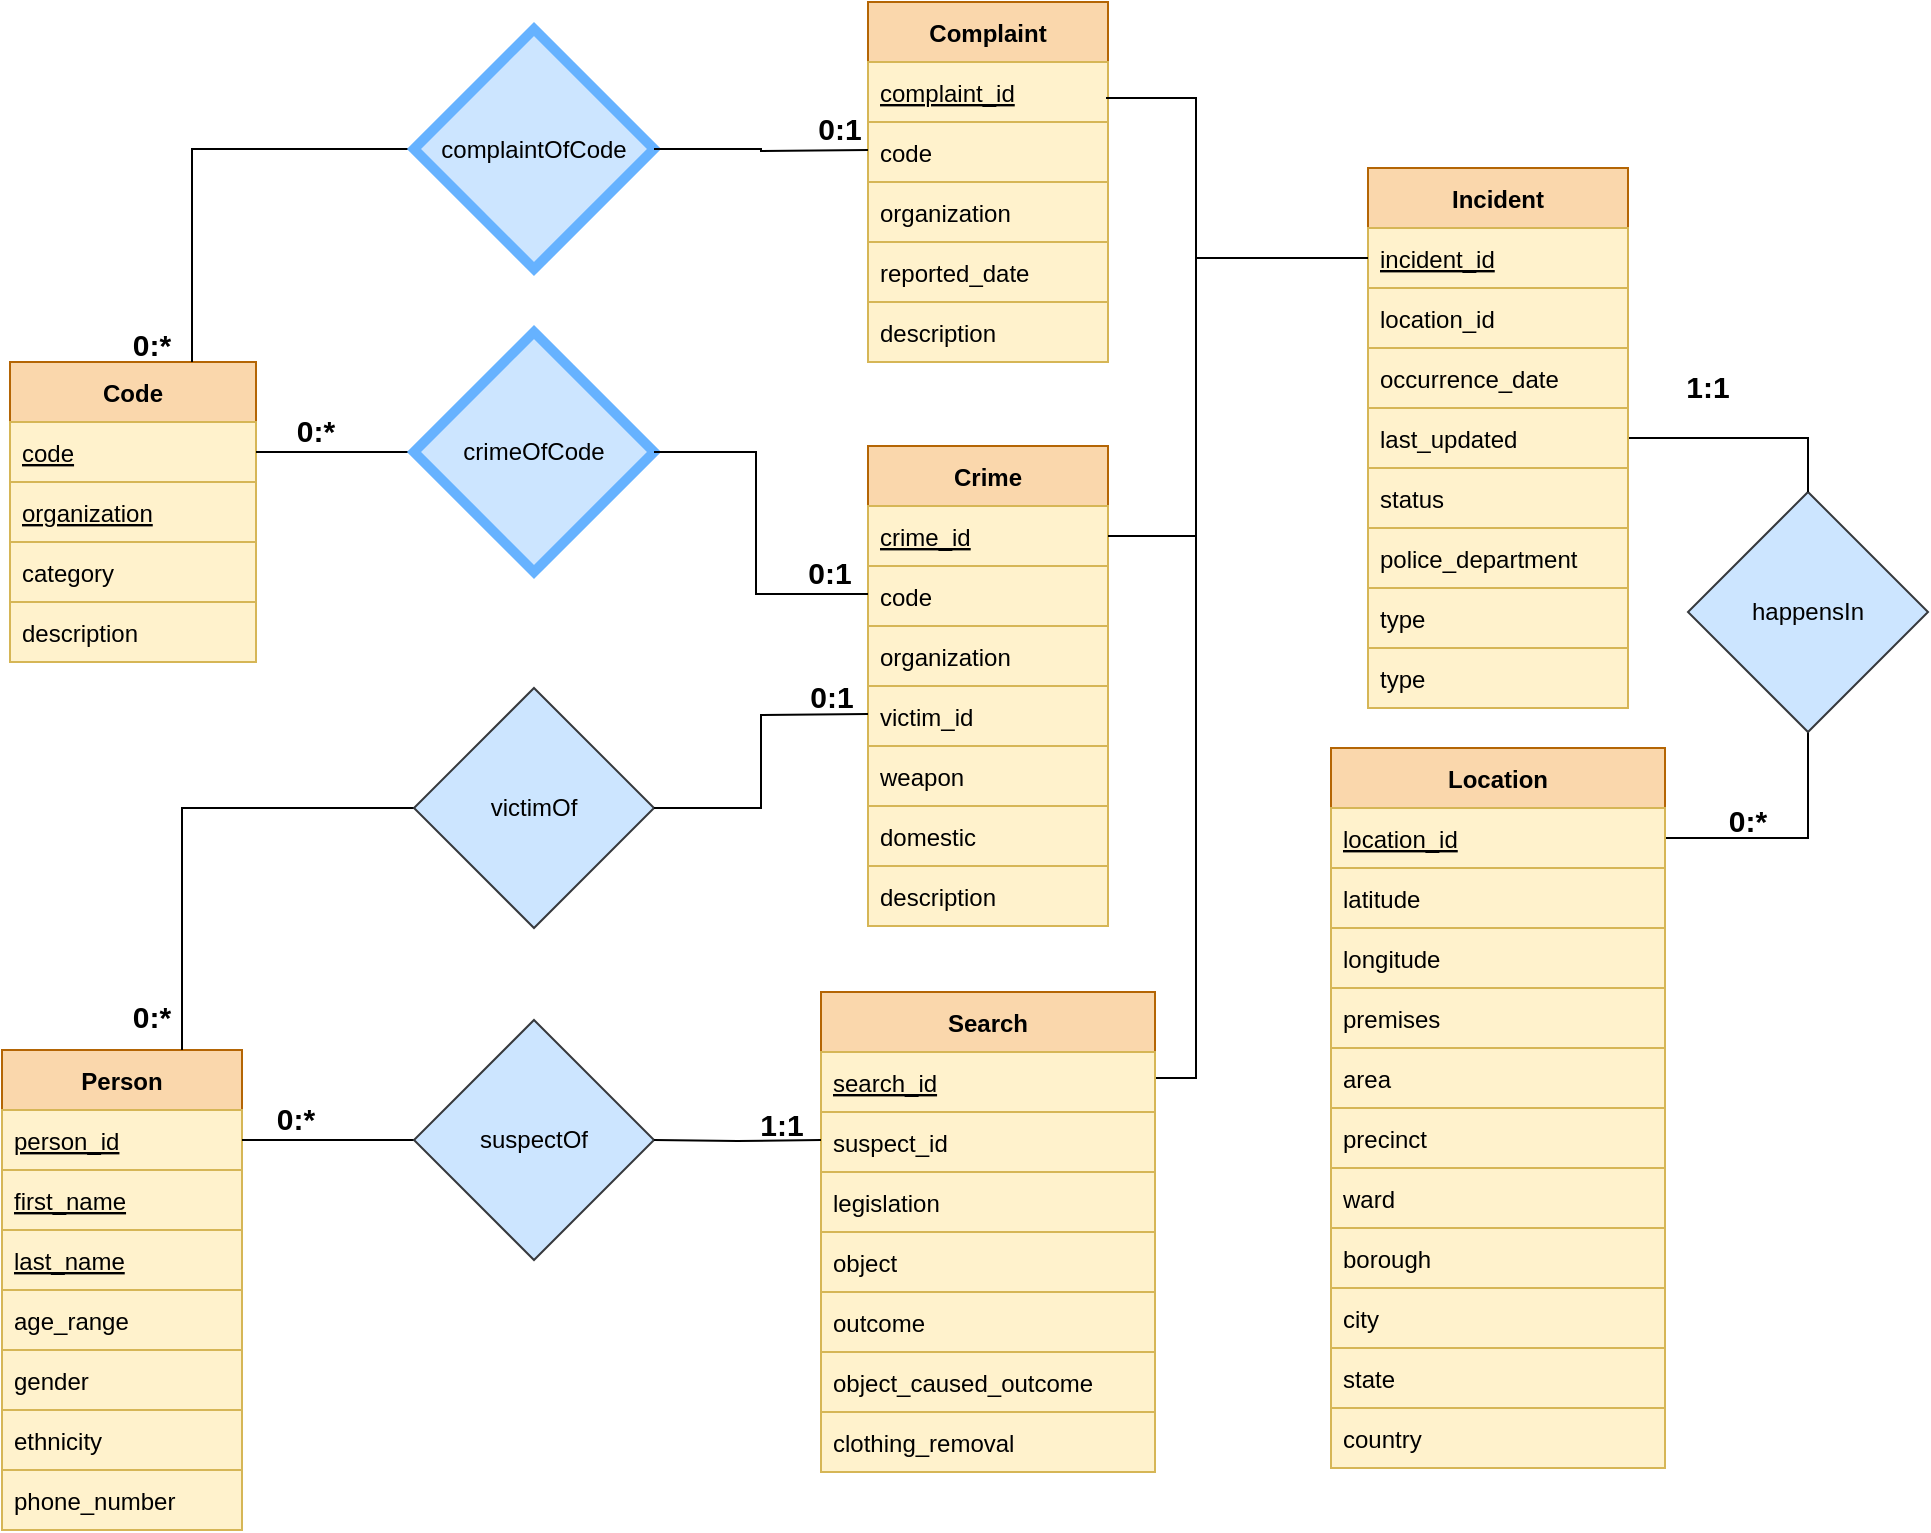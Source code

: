 <mxfile version="16.0.0" type="device"><diagram id="vb5jYxPmQHz-0-leLHr-" name="Page-1"><mxGraphModel dx="1038" dy="547" grid="1" gridSize="10" guides="1" tooltips="1" connect="1" arrows="1" fold="1" page="1" pageScale="1" pageWidth="1169" pageHeight="827" math="0" shadow="0"><root><mxCell id="0"/><mxCell id="1" parent="0"/><mxCell id="H0O4W8BxZUsHjyPCR3iy-41" style="edgeStyle=orthogonalEdgeStyle;rounded=0;orthogonalLoop=1;jettySize=auto;html=1;exitX=0.5;exitY=1;exitDx=0;exitDy=0;entryX=1;entryY=0.5;entryDx=0;entryDy=0;endArrow=none;endFill=0;" parent="1" source="87NSv3tAJS0nTnmkow10-10" target="H0O4W8BxZUsHjyPCR3iy-13" edge="1"><mxGeometry relative="1" as="geometry"/></mxCell><mxCell id="87NSv3tAJS0nTnmkow10-10" value="happensIn" style="rhombus;whiteSpace=wrap;html=1;rounded=0;fillColor=#cce5ff;strokeColor=#36393d;" parent="1" vertex="1"><mxGeometry x="946" y="277" width="120" height="120" as="geometry"/></mxCell><mxCell id="87NSv3tAJS0nTnmkow10-31" value="Crime" style="swimlane;fontStyle=1;childLayout=stackLayout;horizontal=1;startSize=30;horizontalStack=0;resizeParent=1;resizeParentMax=0;resizeLast=0;collapsible=1;marginBottom=0;fillColor=#fad7ac;strokeColor=#b46504;" parent="1" vertex="1"><mxGeometry x="536" y="254" width="120" height="240" as="geometry"/></mxCell><mxCell id="87NSv3tAJS0nTnmkow10-32" value="crime_id" style="text;strokeColor=#d6b656;fillColor=#fff2cc;align=left;verticalAlign=middle;spacingLeft=4;spacingRight=4;overflow=hidden;points=[[0,0.5],[1,0.5]];portConstraint=eastwest;rotatable=0;fontStyle=4" parent="87NSv3tAJS0nTnmkow10-31" vertex="1"><mxGeometry y="30" width="120" height="30" as="geometry"/></mxCell><mxCell id="87NSv3tAJS0nTnmkow10-33" value="code" style="text;strokeColor=#d6b656;fillColor=#fff2cc;align=left;verticalAlign=middle;spacingLeft=4;spacingRight=4;overflow=hidden;points=[[0,0.5],[1,0.5]];portConstraint=eastwest;rotatable=0;fontStyle=0" parent="87NSv3tAJS0nTnmkow10-31" vertex="1"><mxGeometry y="60" width="120" height="30" as="geometry"/></mxCell><mxCell id="n7VRWkgAgvtae136KLdZ-2" value="organization" style="text;strokeColor=#d6b656;fillColor=#fff2cc;align=left;verticalAlign=middle;spacingLeft=4;spacingRight=4;overflow=hidden;points=[[0,0.5],[1,0.5]];portConstraint=eastwest;rotatable=0;fontStyle=0" parent="87NSv3tAJS0nTnmkow10-31" vertex="1"><mxGeometry y="90" width="120" height="30" as="geometry"/></mxCell><mxCell id="87NSv3tAJS0nTnmkow10-34" value="victim_id" style="text;strokeColor=#d6b656;fillColor=#fff2cc;align=left;verticalAlign=middle;spacingLeft=4;spacingRight=4;overflow=hidden;points=[[0,0.5],[1,0.5]];portConstraint=eastwest;rotatable=0;fontStyle=0" parent="87NSv3tAJS0nTnmkow10-31" vertex="1"><mxGeometry y="120" width="120" height="30" as="geometry"/></mxCell><mxCell id="rRqk9w-vWouzv0Gj5orZ-2" value="weapon" style="text;strokeColor=#d6b656;fillColor=#fff2cc;align=left;verticalAlign=middle;spacingLeft=4;spacingRight=4;overflow=hidden;points=[[0,0.5],[1,0.5]];portConstraint=eastwest;rotatable=0;fontStyle=0" parent="87NSv3tAJS0nTnmkow10-31" vertex="1"><mxGeometry y="150" width="120" height="30" as="geometry"/></mxCell><mxCell id="pwvUYlcbxcuI8w7uKRuM-8" value="domestic" style="text;strokeColor=#d6b656;fillColor=#fff2cc;align=left;verticalAlign=middle;spacingLeft=4;spacingRight=4;overflow=hidden;points=[[0,0.5],[1,0.5]];portConstraint=eastwest;rotatable=0;fontStyle=0" vertex="1" parent="87NSv3tAJS0nTnmkow10-31"><mxGeometry y="180" width="120" height="30" as="geometry"/></mxCell><mxCell id="87NSv3tAJS0nTnmkow10-66" value="description" style="text;strokeColor=#d6b656;fillColor=#fff2cc;align=left;verticalAlign=middle;spacingLeft=4;spacingRight=4;overflow=hidden;points=[[0,0.5],[1,0.5]];portConstraint=eastwest;rotatable=0;fontStyle=0" parent="87NSv3tAJS0nTnmkow10-31" vertex="1"><mxGeometry y="210" width="120" height="30" as="geometry"/></mxCell><mxCell id="H0O4W8BxZUsHjyPCR3iy-40" style="edgeStyle=orthogonalEdgeStyle;rounded=0;orthogonalLoop=1;jettySize=auto;html=1;exitX=1;exitY=0.5;exitDx=0;exitDy=0;entryX=0.5;entryY=0;entryDx=0;entryDy=0;endArrow=none;endFill=0;" parent="1" source="87NSv3tAJS0nTnmkow10-36" target="87NSv3tAJS0nTnmkow10-10" edge="1"><mxGeometry relative="1" as="geometry"/></mxCell><mxCell id="87NSv3tAJS0nTnmkow10-36" value="Incident" style="swimlane;fontStyle=1;childLayout=stackLayout;horizontal=1;startSize=30;horizontalStack=0;resizeParent=1;resizeParentMax=0;resizeLast=0;collapsible=1;marginBottom=0;fillColor=#fad7ac;strokeColor=#b46504;" parent="1" vertex="1"><mxGeometry x="786" y="115" width="130" height="270" as="geometry"/></mxCell><mxCell id="87NSv3tAJS0nTnmkow10-37" value="incident_id" style="text;strokeColor=#d6b656;fillColor=#fff2cc;align=left;verticalAlign=middle;spacingLeft=4;spacingRight=4;overflow=hidden;points=[[0,0.5],[1,0.5]];portConstraint=eastwest;rotatable=0;fontStyle=4" parent="87NSv3tAJS0nTnmkow10-36" vertex="1"><mxGeometry y="30" width="130" height="30" as="geometry"/></mxCell><mxCell id="87NSv3tAJS0nTnmkow10-38" value="location_id" style="text;strokeColor=#d6b656;fillColor=#fff2cc;align=left;verticalAlign=middle;spacingLeft=4;spacingRight=4;overflow=hidden;points=[[0,0.5],[1,0.5]];portConstraint=eastwest;rotatable=0;" parent="87NSv3tAJS0nTnmkow10-36" vertex="1"><mxGeometry y="60" width="130" height="30" as="geometry"/></mxCell><mxCell id="87NSv3tAJS0nTnmkow10-39" value="occurrence_date" style="text;strokeColor=#d6b656;fillColor=#fff2cc;align=left;verticalAlign=middle;spacingLeft=4;spacingRight=4;overflow=hidden;points=[[0,0.5],[1,0.5]];portConstraint=eastwest;rotatable=0;" parent="87NSv3tAJS0nTnmkow10-36" vertex="1"><mxGeometry y="90" width="130" height="30" as="geometry"/></mxCell><mxCell id="pwvUYlcbxcuI8w7uKRuM-3" value="last_updated" style="text;strokeColor=#d6b656;fillColor=#fff2cc;align=left;verticalAlign=middle;spacingLeft=4;spacingRight=4;overflow=hidden;points=[[0,0.5],[1,0.5]];portConstraint=eastwest;rotatable=0;" vertex="1" parent="87NSv3tAJS0nTnmkow10-36"><mxGeometry y="120" width="130" height="30" as="geometry"/></mxCell><mxCell id="pwvUYlcbxcuI8w7uKRuM-2" value="status" style="text;strokeColor=#d6b656;fillColor=#fff2cc;align=left;verticalAlign=middle;spacingLeft=4;spacingRight=4;overflow=hidden;points=[[0,0.5],[1,0.5]];portConstraint=eastwest;rotatable=0;" vertex="1" parent="87NSv3tAJS0nTnmkow10-36"><mxGeometry y="150" width="130" height="30" as="geometry"/></mxCell><mxCell id="pwvUYlcbxcuI8w7uKRuM-1" value="police_department" style="text;strokeColor=#d6b656;fillColor=#fff2cc;align=left;verticalAlign=middle;spacingLeft=4;spacingRight=4;overflow=hidden;points=[[0,0.5],[1,0.5]];portConstraint=eastwest;rotatable=0;" vertex="1" parent="87NSv3tAJS0nTnmkow10-36"><mxGeometry y="180" width="130" height="30" as="geometry"/></mxCell><mxCell id="pwvUYlcbxcuI8w7uKRuM-13" value="type" style="text;strokeColor=#d6b656;fillColor=#fff2cc;align=left;verticalAlign=middle;spacingLeft=4;spacingRight=4;overflow=hidden;points=[[0,0.5],[1,0.5]];portConstraint=eastwest;rotatable=0;" vertex="1" parent="87NSv3tAJS0nTnmkow10-36"><mxGeometry y="210" width="130" height="30" as="geometry"/></mxCell><mxCell id="87NSv3tAJS0nTnmkow10-40" value="type" style="text;strokeColor=#d6b656;fillColor=#fff2cc;align=left;verticalAlign=middle;spacingLeft=4;spacingRight=4;overflow=hidden;points=[[0,0.5],[1,0.5]];portConstraint=eastwest;rotatable=0;" parent="87NSv3tAJS0nTnmkow10-36" vertex="1"><mxGeometry y="240" width="130" height="30" as="geometry"/></mxCell><mxCell id="87NSv3tAJS0nTnmkow10-49" value="1:1" style="text;html=1;strokeColor=none;fillColor=none;align=center;verticalAlign=middle;whiteSpace=wrap;rounded=0;fontSize=15;fontStyle=1" parent="1" vertex="1"><mxGeometry x="936" y="214" width="40" height="19" as="geometry"/></mxCell><mxCell id="87NSv3tAJS0nTnmkow10-69" value="Complaint" style="swimlane;fontStyle=1;childLayout=stackLayout;horizontal=1;startSize=30;horizontalStack=0;resizeParent=1;resizeParentMax=0;resizeLast=0;collapsible=1;marginBottom=0;fillColor=#fad7ac;strokeColor=#b46504;" parent="1" vertex="1"><mxGeometry x="536" y="32" width="120" height="180" as="geometry"/></mxCell><mxCell id="87NSv3tAJS0nTnmkow10-70" value="complaint_id" style="text;strokeColor=#d6b656;fillColor=#fff2cc;align=left;verticalAlign=middle;spacingLeft=4;spacingRight=4;overflow=hidden;points=[[0,0.5],[1,0.5]];portConstraint=eastwest;rotatable=0;fontStyle=4" parent="87NSv3tAJS0nTnmkow10-69" vertex="1"><mxGeometry y="30" width="120" height="30" as="geometry"/></mxCell><mxCell id="87NSv3tAJS0nTnmkow10-71" value="code" style="text;strokeColor=#d6b656;fillColor=#fff2cc;align=left;verticalAlign=middle;spacingLeft=4;spacingRight=4;overflow=hidden;points=[[0,0.5],[1,0.5]];portConstraint=eastwest;rotatable=0;fontStyle=0" parent="87NSv3tAJS0nTnmkow10-69" vertex="1"><mxGeometry y="60" width="120" height="30" as="geometry"/></mxCell><mxCell id="n7VRWkgAgvtae136KLdZ-1" value="organization" style="text;strokeColor=#d6b656;fillColor=#fff2cc;align=left;verticalAlign=middle;spacingLeft=4;spacingRight=4;overflow=hidden;points=[[0,0.5],[1,0.5]];portConstraint=eastwest;rotatable=0;fontStyle=0" parent="87NSv3tAJS0nTnmkow10-69" vertex="1"><mxGeometry y="90" width="120" height="30" as="geometry"/></mxCell><mxCell id="H0O4W8BxZUsHjyPCR3iy-1" value="reported_date" style="text;strokeColor=#d6b656;fillColor=#fff2cc;align=left;verticalAlign=middle;spacingLeft=4;spacingRight=4;overflow=hidden;points=[[0,0.5],[1,0.5]];portConstraint=eastwest;rotatable=0;fontStyle=0" parent="87NSv3tAJS0nTnmkow10-69" vertex="1"><mxGeometry y="120" width="120" height="30" as="geometry"/></mxCell><mxCell id="87NSv3tAJS0nTnmkow10-73" value="description" style="text;strokeColor=#d6b656;fillColor=#fff2cc;align=left;verticalAlign=middle;spacingLeft=4;spacingRight=4;overflow=hidden;points=[[0,0.5],[1,0.5]];portConstraint=eastwest;rotatable=0;fontStyle=0" parent="87NSv3tAJS0nTnmkow10-69" vertex="1"><mxGeometry y="150" width="120" height="30" as="geometry"/></mxCell><mxCell id="87NSv3tAJS0nTnmkow10-74" value="Search" style="swimlane;fontStyle=1;childLayout=stackLayout;horizontal=1;startSize=30;horizontalStack=0;resizeParent=1;resizeParentMax=0;resizeLast=0;collapsible=1;marginBottom=0;fillColor=#fad7ac;strokeColor=#b46504;" parent="1" vertex="1"><mxGeometry x="512.5" y="527" width="167" height="240" as="geometry"/></mxCell><mxCell id="87NSv3tAJS0nTnmkow10-75" value="search_id" style="text;strokeColor=#d6b656;fillColor=#fff2cc;align=left;verticalAlign=middle;spacingLeft=4;spacingRight=4;overflow=hidden;points=[[0,0.5],[1,0.5]];portConstraint=eastwest;rotatable=0;fontStyle=4" parent="87NSv3tAJS0nTnmkow10-74" vertex="1"><mxGeometry y="30" width="167" height="30" as="geometry"/></mxCell><mxCell id="87NSv3tAJS0nTnmkow10-76" value="suspect_id" style="text;strokeColor=#d6b656;fillColor=#fff2cc;align=left;verticalAlign=middle;spacingLeft=4;spacingRight=4;overflow=hidden;points=[[0,0.5],[1,0.5]];portConstraint=eastwest;rotatable=0;fontStyle=0" parent="87NSv3tAJS0nTnmkow10-74" vertex="1"><mxGeometry y="60" width="167" height="30" as="geometry"/></mxCell><mxCell id="87NSv3tAJS0nTnmkow10-77" value="legislation" style="text;strokeColor=#d6b656;fillColor=#fff2cc;align=left;verticalAlign=middle;spacingLeft=4;spacingRight=4;overflow=hidden;points=[[0,0.5],[1,0.5]];portConstraint=eastwest;rotatable=0;fontStyle=0" parent="87NSv3tAJS0nTnmkow10-74" vertex="1"><mxGeometry y="90" width="167" height="30" as="geometry"/></mxCell><mxCell id="87NSv3tAJS0nTnmkow10-78" value="object" style="text;strokeColor=#d6b656;fillColor=#fff2cc;align=left;verticalAlign=middle;spacingLeft=4;spacingRight=4;overflow=hidden;points=[[0,0.5],[1,0.5]];portConstraint=eastwest;rotatable=0;fontStyle=0" parent="87NSv3tAJS0nTnmkow10-74" vertex="1"><mxGeometry y="120" width="167" height="30" as="geometry"/></mxCell><mxCell id="87NSv3tAJS0nTnmkow10-79" value="outcome" style="text;strokeColor=#d6b656;fillColor=#fff2cc;align=left;verticalAlign=middle;spacingLeft=4;spacingRight=4;overflow=hidden;points=[[0,0.5],[1,0.5]];portConstraint=eastwest;rotatable=0;fontStyle=0" parent="87NSv3tAJS0nTnmkow10-74" vertex="1"><mxGeometry y="150" width="167" height="30" as="geometry"/></mxCell><mxCell id="87NSv3tAJS0nTnmkow10-80" value="object_caused_outcome" style="text;strokeColor=#d6b656;fillColor=#fff2cc;align=left;verticalAlign=middle;spacingLeft=4;spacingRight=4;overflow=hidden;points=[[0,0.5],[1,0.5]];portConstraint=eastwest;rotatable=0;fontStyle=0" parent="87NSv3tAJS0nTnmkow10-74" vertex="1"><mxGeometry y="180" width="167" height="30" as="geometry"/></mxCell><mxCell id="87NSv3tAJS0nTnmkow10-81" value="clothing_removal" style="text;strokeColor=#d6b656;fillColor=#fff2cc;align=left;verticalAlign=middle;spacingLeft=4;spacingRight=4;overflow=hidden;points=[[0,0.5],[1,0.5]];portConstraint=eastwest;rotatable=0;fontStyle=0" parent="87NSv3tAJS0nTnmkow10-74" vertex="1"><mxGeometry y="210" width="167" height="30" as="geometry"/></mxCell><mxCell id="H0O4W8BxZUsHjyPCR3iy-2" value="Person" style="swimlane;fontStyle=1;childLayout=stackLayout;horizontal=1;startSize=30;horizontalStack=0;resizeParent=1;resizeParentMax=0;resizeLast=0;collapsible=1;marginBottom=0;fillColor=#fad7ac;strokeColor=#b46504;" parent="1" vertex="1"><mxGeometry x="103" y="556" width="120" height="240" as="geometry"/></mxCell><mxCell id="H0O4W8BxZUsHjyPCR3iy-3" value="person_id" style="text;strokeColor=#d6b656;fillColor=#fff2cc;align=left;verticalAlign=middle;spacingLeft=4;spacingRight=4;overflow=hidden;points=[[0,0.5],[1,0.5]];portConstraint=eastwest;rotatable=0;fontStyle=4" parent="H0O4W8BxZUsHjyPCR3iy-2" vertex="1"><mxGeometry y="30" width="120" height="30" as="geometry"/></mxCell><mxCell id="pwvUYlcbxcuI8w7uKRuM-9" value="first_name" style="text;strokeColor=#d6b656;fillColor=#fff2cc;align=left;verticalAlign=middle;spacingLeft=4;spacingRight=4;overflow=hidden;points=[[0,0.5],[1,0.5]];portConstraint=eastwest;rotatable=0;fontStyle=4" vertex="1" parent="H0O4W8BxZUsHjyPCR3iy-2"><mxGeometry y="60" width="120" height="30" as="geometry"/></mxCell><mxCell id="pwvUYlcbxcuI8w7uKRuM-10" value="last_name" style="text;strokeColor=#d6b656;fillColor=#fff2cc;align=left;verticalAlign=middle;spacingLeft=4;spacingRight=4;overflow=hidden;points=[[0,0.5],[1,0.5]];portConstraint=eastwest;rotatable=0;fontStyle=4" vertex="1" parent="H0O4W8BxZUsHjyPCR3iy-2"><mxGeometry y="90" width="120" height="30" as="geometry"/></mxCell><mxCell id="H0O4W8BxZUsHjyPCR3iy-4" value="age_range" style="text;strokeColor=#d6b656;fillColor=#fff2cc;align=left;verticalAlign=middle;spacingLeft=4;spacingRight=4;overflow=hidden;points=[[0,0.5],[1,0.5]];portConstraint=eastwest;rotatable=0;fontStyle=0" parent="H0O4W8BxZUsHjyPCR3iy-2" vertex="1"><mxGeometry y="120" width="120" height="30" as="geometry"/></mxCell><mxCell id="H0O4W8BxZUsHjyPCR3iy-5" value="gender" style="text;strokeColor=#d6b656;fillColor=#fff2cc;align=left;verticalAlign=middle;spacingLeft=4;spacingRight=4;overflow=hidden;points=[[0,0.5],[1,0.5]];portConstraint=eastwest;rotatable=0;fontStyle=0" parent="H0O4W8BxZUsHjyPCR3iy-2" vertex="1"><mxGeometry y="150" width="120" height="30" as="geometry"/></mxCell><mxCell id="H0O4W8BxZUsHjyPCR3iy-6" value="ethnicity" style="text;strokeColor=#d6b656;fillColor=#fff2cc;align=left;verticalAlign=middle;spacingLeft=4;spacingRight=4;overflow=hidden;points=[[0,0.5],[1,0.5]];portConstraint=eastwest;rotatable=0;fontStyle=0" parent="H0O4W8BxZUsHjyPCR3iy-2" vertex="1"><mxGeometry y="180" width="120" height="30" as="geometry"/></mxCell><mxCell id="pwvUYlcbxcuI8w7uKRuM-11" value="phone_number" style="text;strokeColor=#d6b656;fillColor=#fff2cc;align=left;verticalAlign=middle;spacingLeft=4;spacingRight=4;overflow=hidden;points=[[0,0.5],[1,0.5]];portConstraint=eastwest;rotatable=0;fontStyle=0" vertex="1" parent="H0O4W8BxZUsHjyPCR3iy-2"><mxGeometry y="210" width="120" height="30" as="geometry"/></mxCell><mxCell id="H0O4W8BxZUsHjyPCR3iy-12" value="Location" style="swimlane;fontStyle=1;childLayout=stackLayout;horizontal=1;startSize=30;horizontalStack=0;resizeParent=1;resizeParentMax=0;resizeLast=0;collapsible=1;marginBottom=0;fillColor=#fad7ac;strokeColor=#b46504;" parent="1" vertex="1"><mxGeometry x="767.5" y="405" width="167" height="360" as="geometry"/></mxCell><mxCell id="H0O4W8BxZUsHjyPCR3iy-13" value="location_id" style="text;strokeColor=#d6b656;fillColor=#fff2cc;align=left;verticalAlign=middle;spacingLeft=4;spacingRight=4;overflow=hidden;points=[[0,0.5],[1,0.5]];portConstraint=eastwest;rotatable=0;fontStyle=4" parent="H0O4W8BxZUsHjyPCR3iy-12" vertex="1"><mxGeometry y="30" width="167" height="30" as="geometry"/></mxCell><mxCell id="H0O4W8BxZUsHjyPCR3iy-14" value="latitude" style="text;strokeColor=#d6b656;fillColor=#fff2cc;align=left;verticalAlign=middle;spacingLeft=4;spacingRight=4;overflow=hidden;points=[[0,0.5],[1,0.5]];portConstraint=eastwest;rotatable=0;fontStyle=0" parent="H0O4W8BxZUsHjyPCR3iy-12" vertex="1"><mxGeometry y="60" width="167" height="30" as="geometry"/></mxCell><mxCell id="H0O4W8BxZUsHjyPCR3iy-15" value="longitude" style="text;strokeColor=#d6b656;fillColor=#fff2cc;align=left;verticalAlign=middle;spacingLeft=4;spacingRight=4;overflow=hidden;points=[[0,0.5],[1,0.5]];portConstraint=eastwest;rotatable=0;fontStyle=0" parent="H0O4W8BxZUsHjyPCR3iy-12" vertex="1"><mxGeometry y="90" width="167" height="30" as="geometry"/></mxCell><mxCell id="pwvUYlcbxcuI8w7uKRuM-4" value="premises" style="text;strokeColor=#d6b656;fillColor=#fff2cc;align=left;verticalAlign=middle;spacingLeft=4;spacingRight=4;overflow=hidden;points=[[0,0.5],[1,0.5]];portConstraint=eastwest;rotatable=0;fontStyle=0" vertex="1" parent="H0O4W8BxZUsHjyPCR3iy-12"><mxGeometry y="120" width="167" height="30" as="geometry"/></mxCell><mxCell id="pwvUYlcbxcuI8w7uKRuM-5" value="area" style="text;strokeColor=#d6b656;fillColor=#fff2cc;align=left;verticalAlign=middle;spacingLeft=4;spacingRight=4;overflow=hidden;points=[[0,0.5],[1,0.5]];portConstraint=eastwest;rotatable=0;fontStyle=0" vertex="1" parent="H0O4W8BxZUsHjyPCR3iy-12"><mxGeometry y="150" width="167" height="30" as="geometry"/></mxCell><mxCell id="H0O4W8BxZUsHjyPCR3iy-20" value="precinct" style="text;strokeColor=#d6b656;fillColor=#fff2cc;align=left;verticalAlign=middle;spacingLeft=4;spacingRight=4;overflow=hidden;points=[[0,0.5],[1,0.5]];portConstraint=eastwest;rotatable=0;fontStyle=0" parent="H0O4W8BxZUsHjyPCR3iy-12" vertex="1"><mxGeometry y="180" width="167" height="30" as="geometry"/></mxCell><mxCell id="pwvUYlcbxcuI8w7uKRuM-6" value="ward" style="text;strokeColor=#d6b656;fillColor=#fff2cc;align=left;verticalAlign=middle;spacingLeft=4;spacingRight=4;overflow=hidden;points=[[0,0.5],[1,0.5]];portConstraint=eastwest;rotatable=0;fontStyle=0" vertex="1" parent="H0O4W8BxZUsHjyPCR3iy-12"><mxGeometry y="210" width="167" height="30" as="geometry"/></mxCell><mxCell id="H0O4W8BxZUsHjyPCR3iy-16" value="borough" style="text;strokeColor=#d6b656;fillColor=#fff2cc;align=left;verticalAlign=middle;spacingLeft=4;spacingRight=4;overflow=hidden;points=[[0,0.5],[1,0.5]];portConstraint=eastwest;rotatable=0;fontStyle=0" parent="H0O4W8BxZUsHjyPCR3iy-12" vertex="1"><mxGeometry y="240" width="167" height="30" as="geometry"/></mxCell><mxCell id="H0O4W8BxZUsHjyPCR3iy-17" value="city" style="text;strokeColor=#d6b656;fillColor=#fff2cc;align=left;verticalAlign=middle;spacingLeft=4;spacingRight=4;overflow=hidden;points=[[0,0.5],[1,0.5]];portConstraint=eastwest;rotatable=0;fontStyle=0" parent="H0O4W8BxZUsHjyPCR3iy-12" vertex="1"><mxGeometry y="270" width="167" height="30" as="geometry"/></mxCell><mxCell id="pwvUYlcbxcuI8w7uKRuM-7" value="state" style="text;strokeColor=#d6b656;fillColor=#fff2cc;align=left;verticalAlign=middle;spacingLeft=4;spacingRight=4;overflow=hidden;points=[[0,0.5],[1,0.5]];portConstraint=eastwest;rotatable=0;fontStyle=0" vertex="1" parent="H0O4W8BxZUsHjyPCR3iy-12"><mxGeometry y="300" width="167" height="30" as="geometry"/></mxCell><mxCell id="-iDSJ_hNLefzTQq5T1jY-1" value="country" style="text;strokeColor=#d6b656;fillColor=#fff2cc;align=left;verticalAlign=middle;spacingLeft=4;spacingRight=4;overflow=hidden;points=[[0,0.5],[1,0.5]];portConstraint=eastwest;rotatable=0;fontStyle=0" parent="H0O4W8BxZUsHjyPCR3iy-12" vertex="1"><mxGeometry y="330" width="167" height="30" as="geometry"/></mxCell><mxCell id="H0O4W8BxZUsHjyPCR3iy-21" value="Code" style="swimlane;fontStyle=1;childLayout=stackLayout;horizontal=1;startSize=30;horizontalStack=0;resizeParent=1;resizeParentMax=0;resizeLast=0;collapsible=1;marginBottom=0;fillColor=#fad7ac;strokeColor=#b46504;" parent="1" vertex="1"><mxGeometry x="107" y="212" width="123" height="150" as="geometry"/></mxCell><mxCell id="H0O4W8BxZUsHjyPCR3iy-22" value="code" style="text;strokeColor=#d6b656;fillColor=#fff2cc;align=left;verticalAlign=middle;spacingLeft=4;spacingRight=4;overflow=hidden;points=[[0,0.5],[1,0.5]];portConstraint=eastwest;rotatable=0;fontStyle=4" parent="H0O4W8BxZUsHjyPCR3iy-21" vertex="1"><mxGeometry y="30" width="123" height="30" as="geometry"/></mxCell><mxCell id="H0O4W8BxZUsHjyPCR3iy-23" value="organization" style="text;strokeColor=#d6b656;fillColor=#fff2cc;align=left;verticalAlign=middle;spacingLeft=4;spacingRight=4;overflow=hidden;points=[[0,0.5],[1,0.5]];portConstraint=eastwest;rotatable=0;fontStyle=4" parent="H0O4W8BxZUsHjyPCR3iy-21" vertex="1"><mxGeometry y="60" width="123" height="30" as="geometry"/></mxCell><mxCell id="H0O4W8BxZUsHjyPCR3iy-24" value="category" style="text;strokeColor=#d6b656;fillColor=#fff2cc;align=left;verticalAlign=middle;spacingLeft=4;spacingRight=4;overflow=hidden;points=[[0,0.5],[1,0.5]];portConstraint=eastwest;rotatable=0;fontStyle=0" parent="H0O4W8BxZUsHjyPCR3iy-21" vertex="1"><mxGeometry y="90" width="123" height="30" as="geometry"/></mxCell><mxCell id="H0O4W8BxZUsHjyPCR3iy-25" value="description" style="text;strokeColor=#d6b656;fillColor=#fff2cc;align=left;verticalAlign=middle;spacingLeft=4;spacingRight=4;overflow=hidden;points=[[0,0.5],[1,0.5]];portConstraint=eastwest;rotatable=0;fontStyle=0" parent="H0O4W8BxZUsHjyPCR3iy-21" vertex="1"><mxGeometry y="120" width="123" height="30" as="geometry"/></mxCell><mxCell id="H0O4W8BxZUsHjyPCR3iy-36" style="edgeStyle=orthogonalEdgeStyle;rounded=0;orthogonalLoop=1;jettySize=auto;html=1;exitX=0;exitY=0.5;exitDx=0;exitDy=0;entryX=1;entryY=1;entryDx=0;entryDy=0;endArrow=none;endFill=0;" parent="1" source="H0O4W8BxZUsHjyPCR3iy-26" target="H0O4W8BxZUsHjyPCR3iy-45" edge="1"><mxGeometry relative="1" as="geometry"><mxPoint x="199.25" y="198" as="targetPoint"/><Array as="points"><mxPoint x="198" y="106"/></Array></mxGeometry></mxCell><mxCell id="H0O4W8BxZUsHjyPCR3iy-26" value="complaintOfCode" style="rhombus;whiteSpace=wrap;html=1;rounded=0;fillColor=#cce5ff;strokeColor=#66B2FF;strokeWidth=5;" parent="1" vertex="1"><mxGeometry x="309" y="45.5" width="120" height="120" as="geometry"/></mxCell><mxCell id="H0O4W8BxZUsHjyPCR3iy-37" style="edgeStyle=orthogonalEdgeStyle;rounded=0;orthogonalLoop=1;jettySize=auto;html=1;exitX=0;exitY=0.5;exitDx=0;exitDy=0;entryX=1;entryY=0.5;entryDx=0;entryDy=0;endArrow=none;endFill=0;" parent="1" source="H0O4W8BxZUsHjyPCR3iy-27" target="H0O4W8BxZUsHjyPCR3iy-22" edge="1"><mxGeometry relative="1" as="geometry"/></mxCell><mxCell id="H0O4W8BxZUsHjyPCR3iy-27" value="crimeOfCode" style="rhombus;whiteSpace=wrap;html=1;rounded=0;fillColor=#cce5ff;strokeColor=#66B2FF;strokeWidth=5;" parent="1" vertex="1"><mxGeometry x="309" y="197" width="120" height="120" as="geometry"/></mxCell><mxCell id="H0O4W8BxZUsHjyPCR3iy-38" style="edgeStyle=orthogonalEdgeStyle;rounded=0;orthogonalLoop=1;jettySize=auto;html=1;exitX=0;exitY=0.5;exitDx=0;exitDy=0;entryX=0.75;entryY=0;entryDx=0;entryDy=0;endArrow=none;endFill=0;" parent="1" source="H0O4W8BxZUsHjyPCR3iy-28" target="H0O4W8BxZUsHjyPCR3iy-2" edge="1"><mxGeometry relative="1" as="geometry"/></mxCell><mxCell id="H0O4W8BxZUsHjyPCR3iy-28" value="victimOf" style="rhombus;whiteSpace=wrap;html=1;rounded=0;fillColor=#cce5ff;strokeColor=#36393d;" parent="1" vertex="1"><mxGeometry x="309" y="375" width="120" height="120" as="geometry"/></mxCell><mxCell id="H0O4W8BxZUsHjyPCR3iy-39" style="edgeStyle=orthogonalEdgeStyle;rounded=0;orthogonalLoop=1;jettySize=auto;html=1;exitX=0;exitY=0.5;exitDx=0;exitDy=0;entryX=1;entryY=0.5;entryDx=0;entryDy=0;endArrow=none;endFill=0;" parent="1" source="H0O4W8BxZUsHjyPCR3iy-29" target="H0O4W8BxZUsHjyPCR3iy-3" edge="1"><mxGeometry relative="1" as="geometry"/></mxCell><mxCell id="H0O4W8BxZUsHjyPCR3iy-29" value="suspectOf" style="rhombus;whiteSpace=wrap;html=1;rounded=0;fillColor=#cce5ff;strokeColor=#36393d;" parent="1" vertex="1"><mxGeometry x="309" y="541" width="120" height="120" as="geometry"/></mxCell><mxCell id="H0O4W8BxZUsHjyPCR3iy-35" style="edgeStyle=orthogonalEdgeStyle;rounded=0;orthogonalLoop=1;jettySize=auto;html=1;exitX=0;exitY=0.5;exitDx=0;exitDy=0;entryX=1;entryY=0.5;entryDx=0;entryDy=0;endArrow=none;endFill=0;" parent="1" target="H0O4W8BxZUsHjyPCR3iy-29" edge="1"><mxGeometry relative="1" as="geometry"><mxPoint x="512.5" y="601" as="sourcePoint"/></mxGeometry></mxCell><mxCell id="H0O4W8BxZUsHjyPCR3iy-42" value="0:*" style="text;html=1;strokeColor=none;fillColor=none;align=center;verticalAlign=middle;whiteSpace=wrap;rounded=0;fontSize=15;fontStyle=1" parent="1" vertex="1"><mxGeometry x="956" y="431" width="40" height="19" as="geometry"/></mxCell><mxCell id="H0O4W8BxZUsHjyPCR3iy-43" value="0:1" style="text;html=1;strokeColor=none;fillColor=none;align=center;verticalAlign=middle;whiteSpace=wrap;rounded=0;fontSize=15;fontStyle=1" parent="1" vertex="1"><mxGeometry x="497" y="307" width="40" height="19" as="geometry"/></mxCell><mxCell id="H0O4W8BxZUsHjyPCR3iy-44" value="0:*" style="text;html=1;strokeColor=none;fillColor=none;align=center;verticalAlign=middle;whiteSpace=wrap;rounded=0;fontSize=15;fontStyle=1" parent="1" vertex="1"><mxGeometry x="240" y="236" width="40" height="19" as="geometry"/></mxCell><mxCell id="H0O4W8BxZUsHjyPCR3iy-45" value="0:*" style="text;html=1;strokeColor=none;fillColor=none;align=center;verticalAlign=middle;whiteSpace=wrap;rounded=0;fontSize=15;fontStyle=1" parent="1" vertex="1"><mxGeometry x="158" y="193" width="40" height="19" as="geometry"/></mxCell><mxCell id="H0O4W8BxZUsHjyPCR3iy-46" value="0:1" style="text;html=1;strokeColor=none;fillColor=none;align=center;verticalAlign=middle;whiteSpace=wrap;rounded=0;fontSize=15;fontStyle=1" parent="1" vertex="1"><mxGeometry x="502" y="85" width="40" height="19" as="geometry"/></mxCell><mxCell id="H0O4W8BxZUsHjyPCR3iy-47" value="0:1" style="text;html=1;strokeColor=none;fillColor=none;align=center;verticalAlign=middle;whiteSpace=wrap;rounded=0;fontSize=15;fontStyle=1" parent="1" vertex="1"><mxGeometry x="498" y="369" width="40" height="19" as="geometry"/></mxCell><mxCell id="H0O4W8BxZUsHjyPCR3iy-48" value="1:1" style="text;html=1;strokeColor=none;fillColor=none;align=center;verticalAlign=middle;whiteSpace=wrap;rounded=0;fontSize=15;fontStyle=1" parent="1" vertex="1"><mxGeometry x="472.5" y="583" width="40" height="19" as="geometry"/></mxCell><mxCell id="H0O4W8BxZUsHjyPCR3iy-49" value="0:*" style="text;html=1;strokeColor=none;fillColor=none;align=center;verticalAlign=middle;whiteSpace=wrap;rounded=0;fontSize=15;fontStyle=1" parent="1" vertex="1"><mxGeometry x="158" y="529" width="40" height="19" as="geometry"/></mxCell><mxCell id="H0O4W8BxZUsHjyPCR3iy-50" value="0:*" style="text;html=1;strokeColor=none;fillColor=none;align=center;verticalAlign=middle;whiteSpace=wrap;rounded=0;fontSize=15;fontStyle=1" parent="1" vertex="1"><mxGeometry x="230" y="580" width="40" height="19" as="geometry"/></mxCell><mxCell id="H0O4W8BxZUsHjyPCR3iy-51" style="edgeStyle=orthogonalEdgeStyle;rounded=0;orthogonalLoop=1;jettySize=auto;html=1;endArrow=none;endFill=0;" parent="1" edge="1"><mxGeometry relative="1" as="geometry"><mxPoint x="680" y="570" as="targetPoint"/><mxPoint x="655" y="80" as="sourcePoint"/><Array as="points"><mxPoint x="700" y="80"/><mxPoint x="700" y="570"/><mxPoint x="680" y="570"/></Array></mxGeometry></mxCell><mxCell id="n7VRWkgAgvtae136KLdZ-3" style="edgeStyle=orthogonalEdgeStyle;rounded=0;orthogonalLoop=1;jettySize=auto;html=1;exitX=0;exitY=0.5;exitDx=0;exitDy=0;entryX=1;entryY=0.5;entryDx=0;entryDy=0;endArrow=none;endFill=0;" parent="1" target="H0O4W8BxZUsHjyPCR3iy-26" edge="1"><mxGeometry relative="1" as="geometry"><mxPoint x="536" y="106" as="sourcePoint"/></mxGeometry></mxCell><mxCell id="n7VRWkgAgvtae136KLdZ-4" style="edgeStyle=orthogonalEdgeStyle;rounded=0;orthogonalLoop=1;jettySize=auto;html=1;exitX=0;exitY=0.5;exitDx=0;exitDy=0;entryX=1;entryY=0.5;entryDx=0;entryDy=0;endArrow=none;endFill=0;" parent="1" target="H0O4W8BxZUsHjyPCR3iy-27" edge="1"><mxGeometry relative="1" as="geometry"><Array as="points"><mxPoint x="480" y="328"/><mxPoint x="480" y="257"/></Array><mxPoint x="536" y="328" as="sourcePoint"/></mxGeometry></mxCell><mxCell id="n7VRWkgAgvtae136KLdZ-5" style="edgeStyle=orthogonalEdgeStyle;rounded=0;orthogonalLoop=1;jettySize=auto;html=1;exitX=0;exitY=0.5;exitDx=0;exitDy=0;entryX=1;entryY=0.5;entryDx=0;entryDy=0;endArrow=none;endFill=0;" parent="1" target="H0O4W8BxZUsHjyPCR3iy-28" edge="1"><mxGeometry relative="1" as="geometry"><mxPoint x="536" y="388" as="sourcePoint"/></mxGeometry></mxCell><mxCell id="pwvUYlcbxcuI8w7uKRuM-12" style="edgeStyle=orthogonalEdgeStyle;rounded=0;orthogonalLoop=1;jettySize=auto;html=1;exitX=1;exitY=0.5;exitDx=0;exitDy=0;endArrow=none;endFill=0;" edge="1" parent="1" source="87NSv3tAJS0nTnmkow10-32"><mxGeometry relative="1" as="geometry"><mxPoint x="700" y="299" as="targetPoint"/></mxGeometry></mxCell><mxCell id="pwvUYlcbxcuI8w7uKRuM-19" style="edgeStyle=orthogonalEdgeStyle;rounded=0;orthogonalLoop=1;jettySize=auto;html=1;exitX=0;exitY=0.5;exitDx=0;exitDy=0;endArrow=none;endFill=0;" edge="1" parent="1" source="87NSv3tAJS0nTnmkow10-37"><mxGeometry relative="1" as="geometry"><mxPoint x="700" y="160" as="targetPoint"/></mxGeometry></mxCell></root></mxGraphModel></diagram></mxfile>